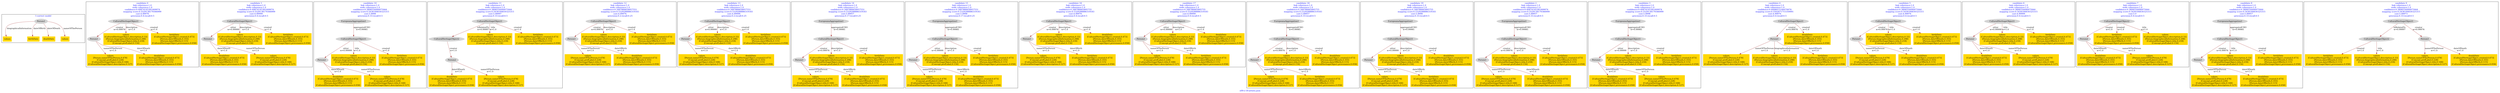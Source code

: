 digraph n0 {
fontcolor="blue"
remincross="true"
label="s09-s-18-artists.json"
subgraph cluster_0 {
label="1-correct model"
n2[style="filled",color="white",fillcolor="lightgray",label="Person1"];
n3[shape="plaintext",style="filled",fillcolor="gold",label="values"];
n4[shape="plaintext",style="filled",fillcolor="gold",label="birthDate"];
n5[shape="plaintext",style="filled",fillcolor="gold",label="deathDate"];
n6[shape="plaintext",style="filled",fillcolor="gold",label="values"];
}
subgraph cluster_1 {
label="candidate 0\nlink coherence:1.0\nnode coherence:1.0\nconfidence:0.40874145381009974\nmapping score:0.5529138179366999\ncost:4.99976\n-precision:0.4-recall:0.5"
n8[style="filled",color="white",fillcolor="lightgray",label="CulturalHeritageObject1"];
n9[style="filled",color="white",fillcolor="lightgray",label="Person1"];
n10[shape="plaintext",style="filled",fillcolor="gold",label="values\n[Person,nameOfThePerson,0.478]\n[Concept,prefLabel,0.228]\n[CulturalHeritageObject,title,0.168]\n[CulturalHeritageObject,description,0.127]"];
n11[shape="plaintext",style="filled",fillcolor="gold",label="values\n[CulturalHeritageObject,description,0.33]\n[Person,biographicalInformation,0.298]\n[CulturalHeritageObject,title,0.218]\n[Concept,prefLabel,0.154]"];
n12[shape="plaintext",style="filled",fillcolor="gold",label="deathDate\n[CulturalHeritageObject,created,0.473]\n[Person,dateOfDeath,0.355]\n[Person,dateOfBirth,0.115]\n[CulturalHeritageObject,provenance,0.058]"];
n13[shape="plaintext",style="filled",fillcolor="gold",label="birthDate\n[CulturalHeritageObject,created,0.473]\n[Person,dateOfDeath,0.355]\n[Person,dateOfBirth,0.115]\n[CulturalHeritageObject,provenance,0.058]"];
}
subgraph cluster_2 {
label="candidate 1\nlink coherence:1.0\nnode coherence:1.0\nconfidence:0.40874145381009974\nmapping score:0.5529138179366999\ncost:4.99999\n-precision:0.4-recall:0.5"
n15[style="filled",color="white",fillcolor="lightgray",label="CulturalHeritageObject1"];
n16[style="filled",color="white",fillcolor="lightgray",label="Person2"];
n17[shape="plaintext",style="filled",fillcolor="gold",label="deathDate\n[CulturalHeritageObject,created,0.473]\n[Person,dateOfDeath,0.355]\n[Person,dateOfBirth,0.115]\n[CulturalHeritageObject,provenance,0.058]"];
n18[shape="plaintext",style="filled",fillcolor="gold",label="values\n[CulturalHeritageObject,description,0.33]\n[Person,biographicalInformation,0.298]\n[CulturalHeritageObject,title,0.218]\n[Concept,prefLabel,0.154]"];
n19[shape="plaintext",style="filled",fillcolor="gold",label="values\n[Person,nameOfThePerson,0.478]\n[Concept,prefLabel,0.228]\n[CulturalHeritageObject,title,0.168]\n[CulturalHeritageObject,description,0.127]"];
n20[shape="plaintext",style="filled",fillcolor="gold",label="birthDate\n[CulturalHeritageObject,created,0.473]\n[Person,dateOfDeath,0.355]\n[Person,dateOfBirth,0.115]\n[CulturalHeritageObject,provenance,0.058]"];
}
subgraph cluster_3 {
label="candidate 10\nlink coherence:1.0\nnode coherence:1.0\nconfidence:0.3808554490975944\nmapping score:0.5436184830325315\ncost:5.9998\n-precision:0.33-recall:0.5"
n22[style="filled",color="white",fillcolor="lightgray",label="CulturalHeritageObject1"];
n23[style="filled",color="white",fillcolor="lightgray",label="Person2"];
n24[style="filled",color="white",fillcolor="lightgray",label="EuropeanaAggregation1"];
n25[shape="plaintext",style="filled",fillcolor="gold",label="deathDate\n[CulturalHeritageObject,created,0.473]\n[Person,dateOfDeath,0.355]\n[Person,dateOfBirth,0.115]\n[CulturalHeritageObject,provenance,0.058]"];
n26[shape="plaintext",style="filled",fillcolor="gold",label="values\n[Person,nameOfThePerson,0.478]\n[Concept,prefLabel,0.228]\n[CulturalHeritageObject,title,0.168]\n[CulturalHeritageObject,description,0.127]"];
n27[shape="plaintext",style="filled",fillcolor="gold",label="values\n[CulturalHeritageObject,description,0.33]\n[Person,biographicalInformation,0.298]\n[CulturalHeritageObject,title,0.218]\n[Concept,prefLabel,0.154]"];
n28[shape="plaintext",style="filled",fillcolor="gold",label="birthDate\n[CulturalHeritageObject,created,0.473]\n[Person,dateOfDeath,0.355]\n[Person,dateOfBirth,0.115]\n[CulturalHeritageObject,provenance,0.058]"];
}
subgraph cluster_4 {
label="candidate 11\nlink coherence:1.0\nnode coherence:1.0\nconfidence:0.3808554490975944\nmapping score:0.5436184830325315\ncost:5.99997\n-precision:0.33-recall:0.5"
n30[style="filled",color="white",fillcolor="lightgray",label="CulturalHeritageObject1"];
n31[style="filled",color="white",fillcolor="lightgray",label="CulturalHeritageObject2"];
n32[style="filled",color="white",fillcolor="lightgray",label="Person2"];
n33[shape="plaintext",style="filled",fillcolor="gold",label="deathDate\n[CulturalHeritageObject,created,0.473]\n[Person,dateOfDeath,0.355]\n[Person,dateOfBirth,0.115]\n[CulturalHeritageObject,provenance,0.058]"];
n34[shape="plaintext",style="filled",fillcolor="gold",label="values\n[Person,nameOfThePerson,0.478]\n[Concept,prefLabel,0.228]\n[CulturalHeritageObject,title,0.168]\n[CulturalHeritageObject,description,0.127]"];
n35[shape="plaintext",style="filled",fillcolor="gold",label="values\n[CulturalHeritageObject,description,0.33]\n[Person,biographicalInformation,0.298]\n[CulturalHeritageObject,title,0.218]\n[Concept,prefLabel,0.154]"];
n36[shape="plaintext",style="filled",fillcolor="gold",label="birthDate\n[CulturalHeritageObject,created,0.473]\n[Person,dateOfDeath,0.355]\n[Person,dateOfBirth,0.115]\n[CulturalHeritageObject,provenance,0.058]"];
}
subgraph cluster_5 {
label="candidate 12\nlink coherence:1.0\nnode coherence:1.0\nconfidence:0.3487866658957551\nmapping score:0.5329288886319183\ncost:4.99976\n-precision:0.2-recall:0.25"
n38[style="filled",color="white",fillcolor="lightgray",label="CulturalHeritageObject1"];
n39[style="filled",color="white",fillcolor="lightgray",label="Person1"];
n40[shape="plaintext",style="filled",fillcolor="gold",label="values\n[Person,nameOfThePerson,0.478]\n[Concept,prefLabel,0.228]\n[CulturalHeritageObject,title,0.168]\n[CulturalHeritageObject,description,0.127]"];
n41[shape="plaintext",style="filled",fillcolor="gold",label="values\n[CulturalHeritageObject,description,0.33]\n[Person,biographicalInformation,0.298]\n[CulturalHeritageObject,title,0.218]\n[Concept,prefLabel,0.154]"];
n42[shape="plaintext",style="filled",fillcolor="gold",label="deathDate\n[CulturalHeritageObject,created,0.473]\n[Person,dateOfDeath,0.355]\n[Person,dateOfBirth,0.115]\n[CulturalHeritageObject,provenance,0.058]"];
n43[shape="plaintext",style="filled",fillcolor="gold",label="birthDate\n[CulturalHeritageObject,created,0.473]\n[Person,dateOfDeath,0.355]\n[Person,dateOfBirth,0.115]\n[CulturalHeritageObject,provenance,0.058]"];
}
subgraph cluster_6 {
label="candidate 13\nlink coherence:1.0\nnode coherence:1.0\nconfidence:0.3487866658957551\nmapping score:0.5329288886319183\ncost:4.99999\n-precision:0.2-recall:0.25"
n45[style="filled",color="white",fillcolor="lightgray",label="CulturalHeritageObject1"];
n46[style="filled",color="white",fillcolor="lightgray",label="Person2"];
n47[shape="plaintext",style="filled",fillcolor="gold",label="values\n[CulturalHeritageObject,description,0.33]\n[Person,biographicalInformation,0.298]\n[CulturalHeritageObject,title,0.218]\n[Concept,prefLabel,0.154]"];
n48[shape="plaintext",style="filled",fillcolor="gold",label="values\n[Person,nameOfThePerson,0.478]\n[Concept,prefLabel,0.228]\n[CulturalHeritageObject,title,0.168]\n[CulturalHeritageObject,description,0.127]"];
n49[shape="plaintext",style="filled",fillcolor="gold",label="birthDate\n[CulturalHeritageObject,created,0.473]\n[Person,dateOfDeath,0.355]\n[Person,dateOfBirth,0.115]\n[CulturalHeritageObject,provenance,0.058]"];
n50[shape="plaintext",style="filled",fillcolor="gold",label="deathDate\n[CulturalHeritageObject,created,0.473]\n[Person,dateOfDeath,0.355]\n[Person,dateOfBirth,0.115]\n[CulturalHeritageObject,provenance,0.058]"];
}
subgraph cluster_7 {
label="candidate 14\nlink coherence:1.0\nnode coherence:1.0\nconfidence:0.3487866658957551\nmapping score:0.5329288886319183\ncost:5.99957\n-precision:0.17-recall:0.25"
n52[style="filled",color="white",fillcolor="lightgray",label="CulturalHeritageObject1"];
n53[style="filled",color="white",fillcolor="lightgray",label="Person1"];
n54[style="filled",color="white",fillcolor="lightgray",label="EuropeanaAggregation1"];
n55[shape="plaintext",style="filled",fillcolor="gold",label="values\n[Person,nameOfThePerson,0.478]\n[Concept,prefLabel,0.228]\n[CulturalHeritageObject,title,0.168]\n[CulturalHeritageObject,description,0.127]"];
n56[shape="plaintext",style="filled",fillcolor="gold",label="values\n[CulturalHeritageObject,description,0.33]\n[Person,biographicalInformation,0.298]\n[CulturalHeritageObject,title,0.218]\n[Concept,prefLabel,0.154]"];
n57[shape="plaintext",style="filled",fillcolor="gold",label="deathDate\n[CulturalHeritageObject,created,0.473]\n[Person,dateOfDeath,0.355]\n[Person,dateOfBirth,0.115]\n[CulturalHeritageObject,provenance,0.058]"];
n58[shape="plaintext",style="filled",fillcolor="gold",label="birthDate\n[CulturalHeritageObject,created,0.473]\n[Person,dateOfDeath,0.355]\n[Person,dateOfBirth,0.115]\n[CulturalHeritageObject,provenance,0.058]"];
}
subgraph cluster_8 {
label="candidate 15\nlink coherence:1.0\nnode coherence:1.0\nconfidence:0.3487866658957551\nmapping score:0.5329288886319183\ncost:5.9998\n-precision:0.17-recall:0.25"
n60[style="filled",color="white",fillcolor="lightgray",label="CulturalHeritageObject1"];
n61[style="filled",color="white",fillcolor="lightgray",label="Person2"];
n62[style="filled",color="white",fillcolor="lightgray",label="EuropeanaAggregation1"];
n63[shape="plaintext",style="filled",fillcolor="gold",label="values\n[CulturalHeritageObject,description,0.33]\n[Person,biographicalInformation,0.298]\n[CulturalHeritageObject,title,0.218]\n[Concept,prefLabel,0.154]"];
n64[shape="plaintext",style="filled",fillcolor="gold",label="values\n[Person,nameOfThePerson,0.478]\n[Concept,prefLabel,0.228]\n[CulturalHeritageObject,title,0.168]\n[CulturalHeritageObject,description,0.127]"];
n65[shape="plaintext",style="filled",fillcolor="gold",label="birthDate\n[CulturalHeritageObject,created,0.473]\n[Person,dateOfDeath,0.355]\n[Person,dateOfBirth,0.115]\n[CulturalHeritageObject,provenance,0.058]"];
n66[shape="plaintext",style="filled",fillcolor="gold",label="deathDate\n[CulturalHeritageObject,created,0.473]\n[Person,dateOfDeath,0.355]\n[Person,dateOfBirth,0.115]\n[CulturalHeritageObject,provenance,0.058]"];
}
subgraph cluster_9 {
label="candidate 16\nlink coherence:1.0\nnode coherence:1.0\nconfidence:0.348786665895755\nmapping score:0.5329288886319183\ncost:4.99976\n-precision:0.4-recall:0.5"
n68[style="filled",color="white",fillcolor="lightgray",label="CulturalHeritageObject1"];
n69[style="filled",color="white",fillcolor="lightgray",label="Person1"];
n70[shape="plaintext",style="filled",fillcolor="gold",label="values\n[Person,nameOfThePerson,0.478]\n[Concept,prefLabel,0.228]\n[CulturalHeritageObject,title,0.168]\n[CulturalHeritageObject,description,0.127]"];
n71[shape="plaintext",style="filled",fillcolor="gold",label="values\n[CulturalHeritageObject,description,0.33]\n[Person,biographicalInformation,0.298]\n[CulturalHeritageObject,title,0.218]\n[Concept,prefLabel,0.154]"];
n72[shape="plaintext",style="filled",fillcolor="gold",label="birthDate\n[CulturalHeritageObject,created,0.473]\n[Person,dateOfDeath,0.355]\n[Person,dateOfBirth,0.115]\n[CulturalHeritageObject,provenance,0.058]"];
n73[shape="plaintext",style="filled",fillcolor="gold",label="deathDate\n[CulturalHeritageObject,created,0.473]\n[Person,dateOfDeath,0.355]\n[Person,dateOfBirth,0.115]\n[CulturalHeritageObject,provenance,0.058]"];
}
subgraph cluster_10 {
label="candidate 17\nlink coherence:1.0\nnode coherence:1.0\nconfidence:0.348786665895755\nmapping score:0.5329288886319183\ncost:4.99999\n-precision:0.4-recall:0.5"
n75[style="filled",color="white",fillcolor="lightgray",label="CulturalHeritageObject1"];
n76[style="filled",color="white",fillcolor="lightgray",label="Person2"];
n77[shape="plaintext",style="filled",fillcolor="gold",label="values\n[CulturalHeritageObject,description,0.33]\n[Person,biographicalInformation,0.298]\n[CulturalHeritageObject,title,0.218]\n[Concept,prefLabel,0.154]"];
n78[shape="plaintext",style="filled",fillcolor="gold",label="values\n[Person,nameOfThePerson,0.478]\n[Concept,prefLabel,0.228]\n[CulturalHeritageObject,title,0.168]\n[CulturalHeritageObject,description,0.127]"];
n79[shape="plaintext",style="filled",fillcolor="gold",label="birthDate\n[CulturalHeritageObject,created,0.473]\n[Person,dateOfDeath,0.355]\n[Person,dateOfBirth,0.115]\n[CulturalHeritageObject,provenance,0.058]"];
n80[shape="plaintext",style="filled",fillcolor="gold",label="deathDate\n[CulturalHeritageObject,created,0.473]\n[Person,dateOfDeath,0.355]\n[Person,dateOfBirth,0.115]\n[CulturalHeritageObject,provenance,0.058]"];
}
subgraph cluster_11 {
label="candidate 18\nlink coherence:1.0\nnode coherence:1.0\nconfidence:0.348786665895755\nmapping score:0.5329288886319183\ncost:5.99957\n-precision:0.33-recall:0.5"
n82[style="filled",color="white",fillcolor="lightgray",label="CulturalHeritageObject1"];
n83[style="filled",color="white",fillcolor="lightgray",label="Person1"];
n84[style="filled",color="white",fillcolor="lightgray",label="EuropeanaAggregation1"];
n85[shape="plaintext",style="filled",fillcolor="gold",label="values\n[Person,nameOfThePerson,0.478]\n[Concept,prefLabel,0.228]\n[CulturalHeritageObject,title,0.168]\n[CulturalHeritageObject,description,0.127]"];
n86[shape="plaintext",style="filled",fillcolor="gold",label="values\n[CulturalHeritageObject,description,0.33]\n[Person,biographicalInformation,0.298]\n[CulturalHeritageObject,title,0.218]\n[Concept,prefLabel,0.154]"];
n87[shape="plaintext",style="filled",fillcolor="gold",label="birthDate\n[CulturalHeritageObject,created,0.473]\n[Person,dateOfDeath,0.355]\n[Person,dateOfBirth,0.115]\n[CulturalHeritageObject,provenance,0.058]"];
n88[shape="plaintext",style="filled",fillcolor="gold",label="deathDate\n[CulturalHeritageObject,created,0.473]\n[Person,dateOfDeath,0.355]\n[Person,dateOfBirth,0.115]\n[CulturalHeritageObject,provenance,0.058]"];
}
subgraph cluster_12 {
label="candidate 19\nlink coherence:1.0\nnode coherence:1.0\nconfidence:0.348786665895755\nmapping score:0.5329288886319183\ncost:5.9998\n-precision:0.33-recall:0.5"
n90[style="filled",color="white",fillcolor="lightgray",label="CulturalHeritageObject1"];
n91[style="filled",color="white",fillcolor="lightgray",label="Person2"];
n92[style="filled",color="white",fillcolor="lightgray",label="EuropeanaAggregation1"];
n93[shape="plaintext",style="filled",fillcolor="gold",label="values\n[CulturalHeritageObject,description,0.33]\n[Person,biographicalInformation,0.298]\n[CulturalHeritageObject,title,0.218]\n[Concept,prefLabel,0.154]"];
n94[shape="plaintext",style="filled",fillcolor="gold",label="values\n[Person,nameOfThePerson,0.478]\n[Concept,prefLabel,0.228]\n[CulturalHeritageObject,title,0.168]\n[CulturalHeritageObject,description,0.127]"];
n95[shape="plaintext",style="filled",fillcolor="gold",label="birthDate\n[CulturalHeritageObject,created,0.473]\n[Person,dateOfDeath,0.355]\n[Person,dateOfBirth,0.115]\n[CulturalHeritageObject,provenance,0.058]"];
n96[shape="plaintext",style="filled",fillcolor="gold",label="deathDate\n[CulturalHeritageObject,created,0.473]\n[Person,dateOfDeath,0.355]\n[Person,dateOfBirth,0.115]\n[CulturalHeritageObject,provenance,0.058]"];
}
subgraph cluster_13 {
label="candidate 2\nlink coherence:1.0\nnode coherence:1.0\nconfidence:0.40874145381009974\nmapping score:0.5529138179366999\ncost:5.99957\n-precision:0.33-recall:0.5"
n98[style="filled",color="white",fillcolor="lightgray",label="CulturalHeritageObject1"];
n99[style="filled",color="white",fillcolor="lightgray",label="Person1"];
n100[style="filled",color="white",fillcolor="lightgray",label="EuropeanaAggregation1"];
n101[shape="plaintext",style="filled",fillcolor="gold",label="values\n[Person,nameOfThePerson,0.478]\n[Concept,prefLabel,0.228]\n[CulturalHeritageObject,title,0.168]\n[CulturalHeritageObject,description,0.127]"];
n102[shape="plaintext",style="filled",fillcolor="gold",label="values\n[CulturalHeritageObject,description,0.33]\n[Person,biographicalInformation,0.298]\n[CulturalHeritageObject,title,0.218]\n[Concept,prefLabel,0.154]"];
n103[shape="plaintext",style="filled",fillcolor="gold",label="deathDate\n[CulturalHeritageObject,created,0.473]\n[Person,dateOfDeath,0.355]\n[Person,dateOfBirth,0.115]\n[CulturalHeritageObject,provenance,0.058]"];
n104[shape="plaintext",style="filled",fillcolor="gold",label="birthDate\n[CulturalHeritageObject,created,0.473]\n[Person,dateOfDeath,0.355]\n[Person,dateOfBirth,0.115]\n[CulturalHeritageObject,provenance,0.058]"];
}
subgraph cluster_14 {
label="candidate 3\nlink coherence:1.0\nnode coherence:1.0\nconfidence:0.40874145381009974\nmapping score:0.5529138179366999\ncost:5.9998\n-precision:0.33-recall:0.5"
n106[style="filled",color="white",fillcolor="lightgray",label="CulturalHeritageObject1"];
n107[style="filled",color="white",fillcolor="lightgray",label="Person2"];
n108[style="filled",color="white",fillcolor="lightgray",label="EuropeanaAggregation1"];
n109[shape="plaintext",style="filled",fillcolor="gold",label="deathDate\n[CulturalHeritageObject,created,0.473]\n[Person,dateOfDeath,0.355]\n[Person,dateOfBirth,0.115]\n[CulturalHeritageObject,provenance,0.058]"];
n110[shape="plaintext",style="filled",fillcolor="gold",label="values\n[CulturalHeritageObject,description,0.33]\n[Person,biographicalInformation,0.298]\n[CulturalHeritageObject,title,0.218]\n[Concept,prefLabel,0.154]"];
n111[shape="plaintext",style="filled",fillcolor="gold",label="values\n[Person,nameOfThePerson,0.478]\n[Concept,prefLabel,0.228]\n[CulturalHeritageObject,title,0.168]\n[CulturalHeritageObject,description,0.127]"];
n112[shape="plaintext",style="filled",fillcolor="gold",label="birthDate\n[CulturalHeritageObject,created,0.473]\n[Person,dateOfDeath,0.355]\n[Person,dateOfBirth,0.115]\n[CulturalHeritageObject,provenance,0.058]"];
}
subgraph cluster_15 {
label="candidate 4\nlink coherence:1.0\nnode coherence:1.0\nconfidence:0.4008015146079976\nmapping score:0.5502671715359991\ncost:4.99976\n-precision:0.4-recall:0.5"
n114[style="filled",color="white",fillcolor="lightgray",label="CulturalHeritageObject1"];
n115[style="filled",color="white",fillcolor="lightgray",label="Person1"];
n116[shape="plaintext",style="filled",fillcolor="gold",label="values\n[Person,nameOfThePerson,0.478]\n[Concept,prefLabel,0.228]\n[CulturalHeritageObject,title,0.168]\n[CulturalHeritageObject,description,0.127]"];
n117[shape="plaintext",style="filled",fillcolor="gold",label="values\n[CulturalHeritageObject,description,0.33]\n[Person,biographicalInformation,0.298]\n[CulturalHeritageObject,title,0.218]\n[Concept,prefLabel,0.154]"];
n118[shape="plaintext",style="filled",fillcolor="gold",label="birthDate\n[CulturalHeritageObject,created,0.473]\n[Person,dateOfDeath,0.355]\n[Person,dateOfBirth,0.115]\n[CulturalHeritageObject,provenance,0.058]"];
n119[shape="plaintext",style="filled",fillcolor="gold",label="deathDate\n[CulturalHeritageObject,created,0.473]\n[Person,dateOfDeath,0.355]\n[Person,dateOfBirth,0.115]\n[CulturalHeritageObject,provenance,0.058]"];
}
subgraph cluster_16 {
label="candidate 5\nlink coherence:1.0\nnode coherence:1.0\nconfidence:0.3808554490975944\nmapping score:0.5436184830325315\ncost:4.99976\n-precision:0.4-recall:0.5"
n121[style="filled",color="white",fillcolor="lightgray",label="CulturalHeritageObject1"];
n122[style="filled",color="white",fillcolor="lightgray",label="Person1"];
n123[shape="plaintext",style="filled",fillcolor="gold",label="values\n[Person,nameOfThePerson,0.478]\n[Concept,prefLabel,0.228]\n[CulturalHeritageObject,title,0.168]\n[CulturalHeritageObject,description,0.127]"];
n124[shape="plaintext",style="filled",fillcolor="gold",label="deathDate\n[CulturalHeritageObject,created,0.473]\n[Person,dateOfDeath,0.355]\n[Person,dateOfBirth,0.115]\n[CulturalHeritageObject,provenance,0.058]"];
n125[shape="plaintext",style="filled",fillcolor="gold",label="values\n[CulturalHeritageObject,description,0.33]\n[Person,biographicalInformation,0.298]\n[CulturalHeritageObject,title,0.218]\n[Concept,prefLabel,0.154]"];
n126[shape="plaintext",style="filled",fillcolor="gold",label="birthDate\n[CulturalHeritageObject,created,0.473]\n[Person,dateOfDeath,0.355]\n[Person,dateOfBirth,0.115]\n[CulturalHeritageObject,provenance,0.058]"];
}
subgraph cluster_17 {
label="candidate 6\nlink coherence:1.0\nnode coherence:1.0\nconfidence:0.3808554490975944\nmapping score:0.5436184830325315\ncost:4.99999\n-precision:0.4-recall:0.5"
n128[style="filled",color="white",fillcolor="lightgray",label="CulturalHeritageObject1"];
n129[style="filled",color="white",fillcolor="lightgray",label="Person2"];
n130[shape="plaintext",style="filled",fillcolor="gold",label="deathDate\n[CulturalHeritageObject,created,0.473]\n[Person,dateOfDeath,0.355]\n[Person,dateOfBirth,0.115]\n[CulturalHeritageObject,provenance,0.058]"];
n131[shape="plaintext",style="filled",fillcolor="gold",label="values\n[Person,nameOfThePerson,0.478]\n[Concept,prefLabel,0.228]\n[CulturalHeritageObject,title,0.168]\n[CulturalHeritageObject,description,0.127]"];
n132[shape="plaintext",style="filled",fillcolor="gold",label="values\n[CulturalHeritageObject,description,0.33]\n[Person,biographicalInformation,0.298]\n[CulturalHeritageObject,title,0.218]\n[Concept,prefLabel,0.154]"];
n133[shape="plaintext",style="filled",fillcolor="gold",label="birthDate\n[CulturalHeritageObject,created,0.473]\n[Person,dateOfDeath,0.355]\n[Person,dateOfBirth,0.115]\n[CulturalHeritageObject,provenance,0.058]"];
}
subgraph cluster_18 {
label="candidate 7\nlink coherence:1.0\nnode coherence:1.0\nconfidence:0.3808554490975944\nmapping score:0.5436184830325315\ncost:5.0\n-precision:0.4-recall:0.5"
n135[style="filled",color="white",fillcolor="lightgray",label="CulturalHeritageObject2"];
n136[style="filled",color="white",fillcolor="lightgray",label="Person2"];
n137[shape="plaintext",style="filled",fillcolor="gold",label="birthDate\n[CulturalHeritageObject,created,0.473]\n[Person,dateOfDeath,0.355]\n[Person,dateOfBirth,0.115]\n[CulturalHeritageObject,provenance,0.058]"];
n138[shape="plaintext",style="filled",fillcolor="gold",label="values\n[CulturalHeritageObject,description,0.33]\n[Person,biographicalInformation,0.298]\n[CulturalHeritageObject,title,0.218]\n[Concept,prefLabel,0.154]"];
n139[shape="plaintext",style="filled",fillcolor="gold",label="deathDate\n[CulturalHeritageObject,created,0.473]\n[Person,dateOfDeath,0.355]\n[Person,dateOfBirth,0.115]\n[CulturalHeritageObject,provenance,0.058]"];
n140[shape="plaintext",style="filled",fillcolor="gold",label="values\n[Person,nameOfThePerson,0.478]\n[Concept,prefLabel,0.228]\n[CulturalHeritageObject,title,0.168]\n[CulturalHeritageObject,description,0.127]"];
}
subgraph cluster_19 {
label="candidate 8\nlink coherence:1.0\nnode coherence:1.0\nconfidence:0.3808554490975944\nmapping score:0.5436184830325315\ncost:5.99957\n-precision:0.33-recall:0.5"
n142[style="filled",color="white",fillcolor="lightgray",label="CulturalHeritageObject1"];
n143[style="filled",color="white",fillcolor="lightgray",label="Person1"];
n144[style="filled",color="white",fillcolor="lightgray",label="EuropeanaAggregation1"];
n145[shape="plaintext",style="filled",fillcolor="gold",label="values\n[Person,nameOfThePerson,0.478]\n[Concept,prefLabel,0.228]\n[CulturalHeritageObject,title,0.168]\n[CulturalHeritageObject,description,0.127]"];
n146[shape="plaintext",style="filled",fillcolor="gold",label="deathDate\n[CulturalHeritageObject,created,0.473]\n[Person,dateOfDeath,0.355]\n[Person,dateOfBirth,0.115]\n[CulturalHeritageObject,provenance,0.058]"];
n147[shape="plaintext",style="filled",fillcolor="gold",label="values\n[CulturalHeritageObject,description,0.33]\n[Person,biographicalInformation,0.298]\n[CulturalHeritageObject,title,0.218]\n[Concept,prefLabel,0.154]"];
n148[shape="plaintext",style="filled",fillcolor="gold",label="birthDate\n[CulturalHeritageObject,created,0.473]\n[Person,dateOfDeath,0.355]\n[Person,dateOfBirth,0.115]\n[CulturalHeritageObject,provenance,0.058]"];
}
subgraph cluster_20 {
label="candidate 9\nlink coherence:1.0\nnode coherence:1.0\nconfidence:0.3808554490975944\nmapping score:0.5436184830325315\ncost:5.99973\n-precision:0.33-recall:0.5"
n150[style="filled",color="white",fillcolor="lightgray",label="CulturalHeritageObject1"];
n151[style="filled",color="white",fillcolor="lightgray",label="CulturalHeritageObject2"];
n152[style="filled",color="white",fillcolor="lightgray",label="Person1"];
n153[shape="plaintext",style="filled",fillcolor="gold",label="values\n[Person,nameOfThePerson,0.478]\n[Concept,prefLabel,0.228]\n[CulturalHeritageObject,title,0.168]\n[CulturalHeritageObject,description,0.127]"];
n154[shape="plaintext",style="filled",fillcolor="gold",label="birthDate\n[CulturalHeritageObject,created,0.473]\n[Person,dateOfDeath,0.355]\n[Person,dateOfBirth,0.115]\n[CulturalHeritageObject,provenance,0.058]"];
n155[shape="plaintext",style="filled",fillcolor="gold",label="values\n[CulturalHeritageObject,description,0.33]\n[Person,biographicalInformation,0.298]\n[CulturalHeritageObject,title,0.218]\n[Concept,prefLabel,0.154]"];
n156[shape="plaintext",style="filled",fillcolor="gold",label="deathDate\n[CulturalHeritageObject,created,0.473]\n[Person,dateOfDeath,0.355]\n[Person,dateOfBirth,0.115]\n[CulturalHeritageObject,provenance,0.058]"];
}
n2 -> n3[color="brown",fontcolor="black",label="biographicalInformation"]
n2 -> n4[color="brown",fontcolor="black",label="dateOfBirth"]
n2 -> n5[color="brown",fontcolor="black",label="dateOfDeath"]
n2 -> n6[color="brown",fontcolor="black",label="nameOfThePerson"]
n8 -> n9[color="brown",fontcolor="black",label="creator\nw=0.99976"]
n9 -> n10[color="brown",fontcolor="black",label="nameOfThePerson\nw=1.0"]
n8 -> n11[color="brown",fontcolor="black",label="description\nw=1.0"]
n9 -> n12[color="brown",fontcolor="black",label="dateOfDeath\nw=1.0"]
n8 -> n13[color="brown",fontcolor="black",label="created\nw=1.0"]
n15 -> n16[color="brown",fontcolor="black",label="sitter\nw=0.99999"]
n16 -> n17[color="brown",fontcolor="black",label="dateOfDeath\nw=1.0"]
n15 -> n18[color="brown",fontcolor="black",label="description\nw=1.0"]
n16 -> n19[color="brown",fontcolor="black",label="nameOfThePerson\nw=1.0"]
n15 -> n20[color="brown",fontcolor="black",label="created\nw=1.0"]
n22 -> n23[color="brown",fontcolor="black",label="sitter\nw=0.99999"]
n24 -> n22[color="brown",fontcolor="black",label="aggregatedCHO\nw=0.99981"]
n23 -> n25[color="brown",fontcolor="black",label="dateOfDeath\nw=1.0"]
n23 -> n26[color="brown",fontcolor="black",label="nameOfThePerson\nw=1.0"]
n22 -> n27[color="brown",fontcolor="black",label="title\nw=1.0"]
n22 -> n28[color="brown",fontcolor="black",label="created\nw=1.0"]
n30 -> n31[color="brown",fontcolor="black",label="isRelatedTo\nw=0.99997"]
n31 -> n32[color="brown",fontcolor="black",label="creator\nw=1.0"]
n32 -> n33[color="brown",fontcolor="black",label="dateOfDeath\nw=1.0"]
n32 -> n34[color="brown",fontcolor="black",label="nameOfThePerson\nw=1.0"]
n30 -> n35[color="brown",fontcolor="black",label="title\nw=1.0"]
n30 -> n36[color="brown",fontcolor="black",label="created\nw=1.0"]
n38 -> n39[color="brown",fontcolor="black",label="creator\nw=0.99976"]
n39 -> n40[color="brown",fontcolor="black",label="nameOfThePerson\nw=1.0"]
n38 -> n41[color="brown",fontcolor="black",label="description\nw=1.0"]
n39 -> n42[color="brown",fontcolor="black",label="dateOfBirth\nw=1.0"]
n38 -> n43[color="brown",fontcolor="black",label="created\nw=1.0"]
n45 -> n46[color="brown",fontcolor="black",label="sitter\nw=0.99999"]
n45 -> n47[color="brown",fontcolor="black",label="description\nw=1.0"]
n46 -> n48[color="brown",fontcolor="black",label="nameOfThePerson\nw=1.0"]
n45 -> n49[color="brown",fontcolor="black",label="created\nw=1.0"]
n46 -> n50[color="brown",fontcolor="black",label="dateOfBirth\nw=1.0"]
n52 -> n53[color="brown",fontcolor="black",label="creator\nw=0.99976"]
n54 -> n52[color="brown",fontcolor="black",label="aggregatedCHO\nw=0.99981"]
n53 -> n55[color="brown",fontcolor="black",label="nameOfThePerson\nw=1.0"]
n52 -> n56[color="brown",fontcolor="black",label="description\nw=1.0"]
n53 -> n57[color="brown",fontcolor="black",label="dateOfBirth\nw=1.0"]
n52 -> n58[color="brown",fontcolor="black",label="created\nw=1.0"]
n60 -> n61[color="brown",fontcolor="black",label="sitter\nw=0.99999"]
n62 -> n60[color="brown",fontcolor="black",label="aggregatedCHO\nw=0.99981"]
n60 -> n63[color="brown",fontcolor="black",label="description\nw=1.0"]
n61 -> n64[color="brown",fontcolor="black",label="nameOfThePerson\nw=1.0"]
n60 -> n65[color="brown",fontcolor="black",label="created\nw=1.0"]
n61 -> n66[color="brown",fontcolor="black",label="dateOfBirth\nw=1.0"]
n68 -> n69[color="brown",fontcolor="black",label="creator\nw=0.99976"]
n69 -> n70[color="brown",fontcolor="black",label="nameOfThePerson\nw=1.0"]
n68 -> n71[color="brown",fontcolor="black",label="description\nw=1.0"]
n69 -> n72[color="brown",fontcolor="black",label="dateOfBirth\nw=1.0"]
n68 -> n73[color="brown",fontcolor="black",label="created\nw=1.0"]
n75 -> n76[color="brown",fontcolor="black",label="sitter\nw=0.99999"]
n75 -> n77[color="brown",fontcolor="black",label="description\nw=1.0"]
n76 -> n78[color="brown",fontcolor="black",label="nameOfThePerson\nw=1.0"]
n76 -> n79[color="brown",fontcolor="black",label="dateOfBirth\nw=1.0"]
n75 -> n80[color="brown",fontcolor="black",label="created\nw=1.0"]
n82 -> n83[color="brown",fontcolor="black",label="creator\nw=0.99976"]
n84 -> n82[color="brown",fontcolor="black",label="aggregatedCHO\nw=0.99981"]
n83 -> n85[color="brown",fontcolor="black",label="nameOfThePerson\nw=1.0"]
n82 -> n86[color="brown",fontcolor="black",label="description\nw=1.0"]
n83 -> n87[color="brown",fontcolor="black",label="dateOfBirth\nw=1.0"]
n82 -> n88[color="brown",fontcolor="black",label="created\nw=1.0"]
n90 -> n91[color="brown",fontcolor="black",label="sitter\nw=0.99999"]
n92 -> n90[color="brown",fontcolor="black",label="aggregatedCHO\nw=0.99981"]
n90 -> n93[color="brown",fontcolor="black",label="description\nw=1.0"]
n91 -> n94[color="brown",fontcolor="black",label="nameOfThePerson\nw=1.0"]
n91 -> n95[color="brown",fontcolor="black",label="dateOfBirth\nw=1.0"]
n90 -> n96[color="brown",fontcolor="black",label="created\nw=1.0"]
n98 -> n99[color="brown",fontcolor="black",label="creator\nw=0.99976"]
n100 -> n98[color="brown",fontcolor="black",label="aggregatedCHO\nw=0.99981"]
n99 -> n101[color="brown",fontcolor="black",label="nameOfThePerson\nw=1.0"]
n98 -> n102[color="brown",fontcolor="black",label="description\nw=1.0"]
n99 -> n103[color="brown",fontcolor="black",label="dateOfDeath\nw=1.0"]
n98 -> n104[color="brown",fontcolor="black",label="created\nw=1.0"]
n106 -> n107[color="brown",fontcolor="black",label="sitter\nw=0.99999"]
n108 -> n106[color="brown",fontcolor="black",label="aggregatedCHO\nw=0.99981"]
n107 -> n109[color="brown",fontcolor="black",label="dateOfDeath\nw=1.0"]
n106 -> n110[color="brown",fontcolor="black",label="description\nw=1.0"]
n107 -> n111[color="brown",fontcolor="black",label="nameOfThePerson\nw=1.0"]
n106 -> n112[color="brown",fontcolor="black",label="created\nw=1.0"]
n114 -> n115[color="brown",fontcolor="black",label="creator\nw=0.99976"]
n115 -> n116[color="brown",fontcolor="black",label="nameOfThePerson\nw=1.0"]
n115 -> n117[color="brown",fontcolor="black",label="biographicalInformation\nw=1.0"]
n115 -> n118[color="brown",fontcolor="black",label="dateOfDeath\nw=1.0"]
n114 -> n119[color="brown",fontcolor="black",label="created\nw=1.0"]
n121 -> n122[color="brown",fontcolor="black",label="creator\nw=0.99976"]
n122 -> n123[color="brown",fontcolor="black",label="nameOfThePerson\nw=1.0"]
n122 -> n124[color="brown",fontcolor="black",label="dateOfDeath\nw=1.0"]
n121 -> n125[color="brown",fontcolor="black",label="title\nw=1.0"]
n121 -> n126[color="brown",fontcolor="black",label="created\nw=1.0"]
n128 -> n129[color="brown",fontcolor="black",label="sitter\nw=0.99999"]
n129 -> n130[color="brown",fontcolor="black",label="dateOfDeath\nw=1.0"]
n129 -> n131[color="brown",fontcolor="black",label="nameOfThePerson\nw=1.0"]
n128 -> n132[color="brown",fontcolor="black",label="title\nw=1.0"]
n128 -> n133[color="brown",fontcolor="black",label="created\nw=1.0"]
n135 -> n136[color="brown",fontcolor="black",label="creator\nw=1.0"]
n135 -> n137[color="brown",fontcolor="black",label="created\nw=1.0"]
n135 -> n138[color="brown",fontcolor="black",label="title\nw=1.0"]
n136 -> n139[color="brown",fontcolor="black",label="dateOfDeath\nw=1.0"]
n136 -> n140[color="brown",fontcolor="black",label="nameOfThePerson\nw=1.0"]
n142 -> n143[color="brown",fontcolor="black",label="creator\nw=0.99976"]
n144 -> n142[color="brown",fontcolor="black",label="aggregatedCHO\nw=0.99981"]
n143 -> n145[color="brown",fontcolor="black",label="nameOfThePerson\nw=1.0"]
n143 -> n146[color="brown",fontcolor="black",label="dateOfDeath\nw=1.0"]
n142 -> n147[color="brown",fontcolor="black",label="title\nw=1.0"]
n142 -> n148[color="brown",fontcolor="black",label="created\nw=1.0"]
n150 -> n151[color="brown",fontcolor="black",label="isRelatedTo\nw=0.99997"]
n150 -> n152[color="brown",fontcolor="black",label="creator\nw=0.99976"]
n152 -> n153[color="brown",fontcolor="black",label="nameOfThePerson\nw=1.0"]
n151 -> n154[color="brown",fontcolor="black",label="created\nw=1.0"]
n151 -> n155[color="brown",fontcolor="black",label="title\nw=1.0"]
n152 -> n156[color="brown",fontcolor="black",label="dateOfDeath\nw=1.0"]
}
